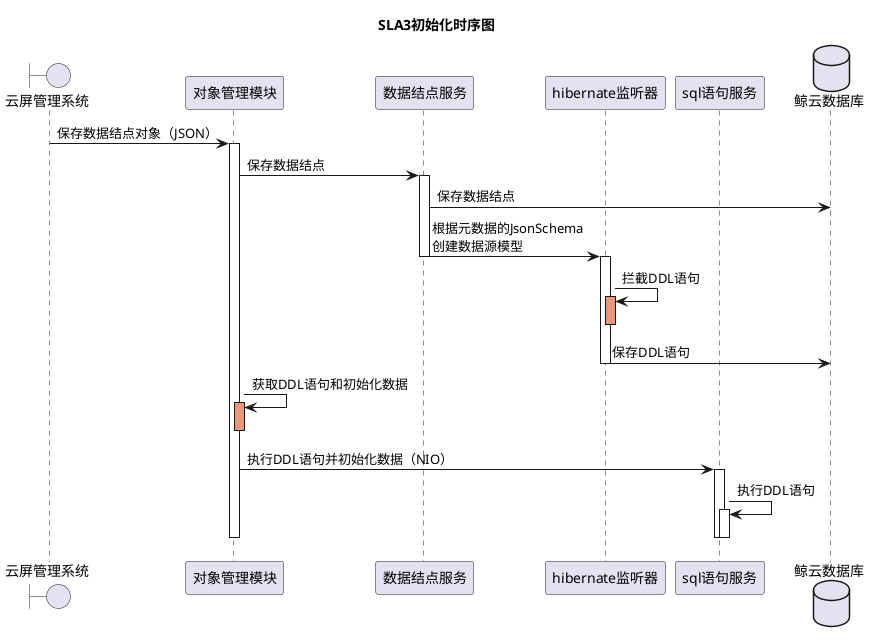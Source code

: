@startuml
title SLA3初始化时序图
boundary 云屏管理系统
participant 对象管理模块
participant 数据结点服务
participant hibernate监听器
participant sql语句服务
database 鲸云数据库
云屏管理系统 -> 对象管理模块: 保存数据结点对象（JSON）

activate 对象管理模块
对象管理模块  -> 数据结点服务: 保存数据结点
activate 数据结点服务
数据结点服务 -> 鲸云数据库: 保存数据结点

数据结点服务  -> hibernate监听器: 根据元数据的JsonSchema\n创建数据源模型
deactivate 数据结点服务

activate hibernate监听器
hibernate监听器  -> hibernate监听器: 拦截DDL语句
activate hibernate监听器 #DarkSalmon
deactivate hibernate监听器
hibernate监听器  -> 鲸云数据库: 保存DDL语句
deactivate hibernate监听器

对象管理模块 -> 对象管理模块: 获取DDL语句和初始化数据
activate 对象管理模块 #DarkSalmon
deactivate 对象管理模块

对象管理模块 -> sql语句服务: 执行DDL语句并初始化数据（NIO）
activate sql语句服务
sql语句服务 -> sql语句服务: 执行DDL语句
activate sql语句服务
deactivate sql语句服务
deactivate sql语句服务
deactivate 对象管理模块


@enduml